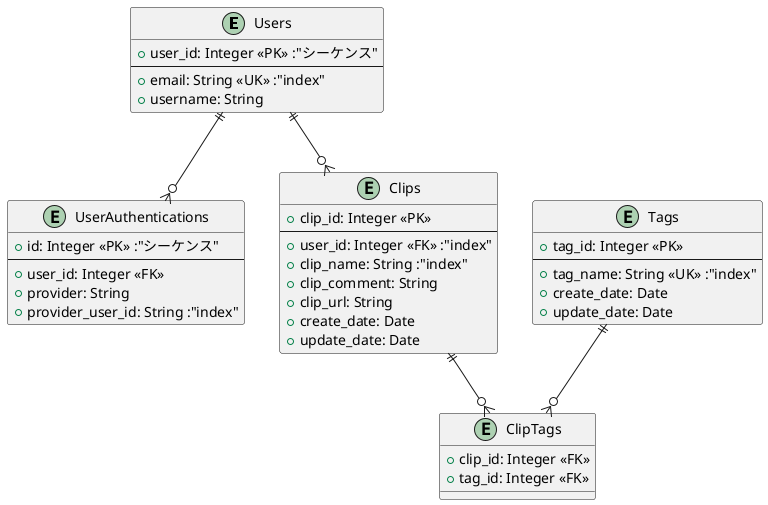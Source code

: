 @startuml er

entity "Users" as user {
    +user_id: Integer <<PK>> :"シーケンス"
    ---
    +email: String <<UK>> :"index"
    +username: String
}

entity "UserAuthentications" as user_auth {
    +id: Integer <<PK>> :"シーケンス"
    ---
    +user_id: Integer <<FK>>
    +provider: String
    +provider_user_id: String :"index"
}

entity "Clips" as clip {
    +clip_id: Integer <<PK>>
    ---
    +user_id: Integer <<FK>> :"index"
    +clip_name: String :"index"
    +clip_comment: String
    +clip_url: String
    +create_date: Date
    +update_date: Date
}

entity "Tags" as tag {
    +tag_id: Integer <<PK>>
    ---
    +tag_name: String <<UK>> :"index"
    +create_date: Date
    +update_date: Date
}

entity "ClipTags" as clip_tag {
    +clip_id: Integer <<FK>>
    +tag_id: Integer <<FK>>
}

user ||--o{ clip
user ||--o{ user_auth
clip ||--o{ clip_tag
tag ||--o{ clip_tag
@enduml